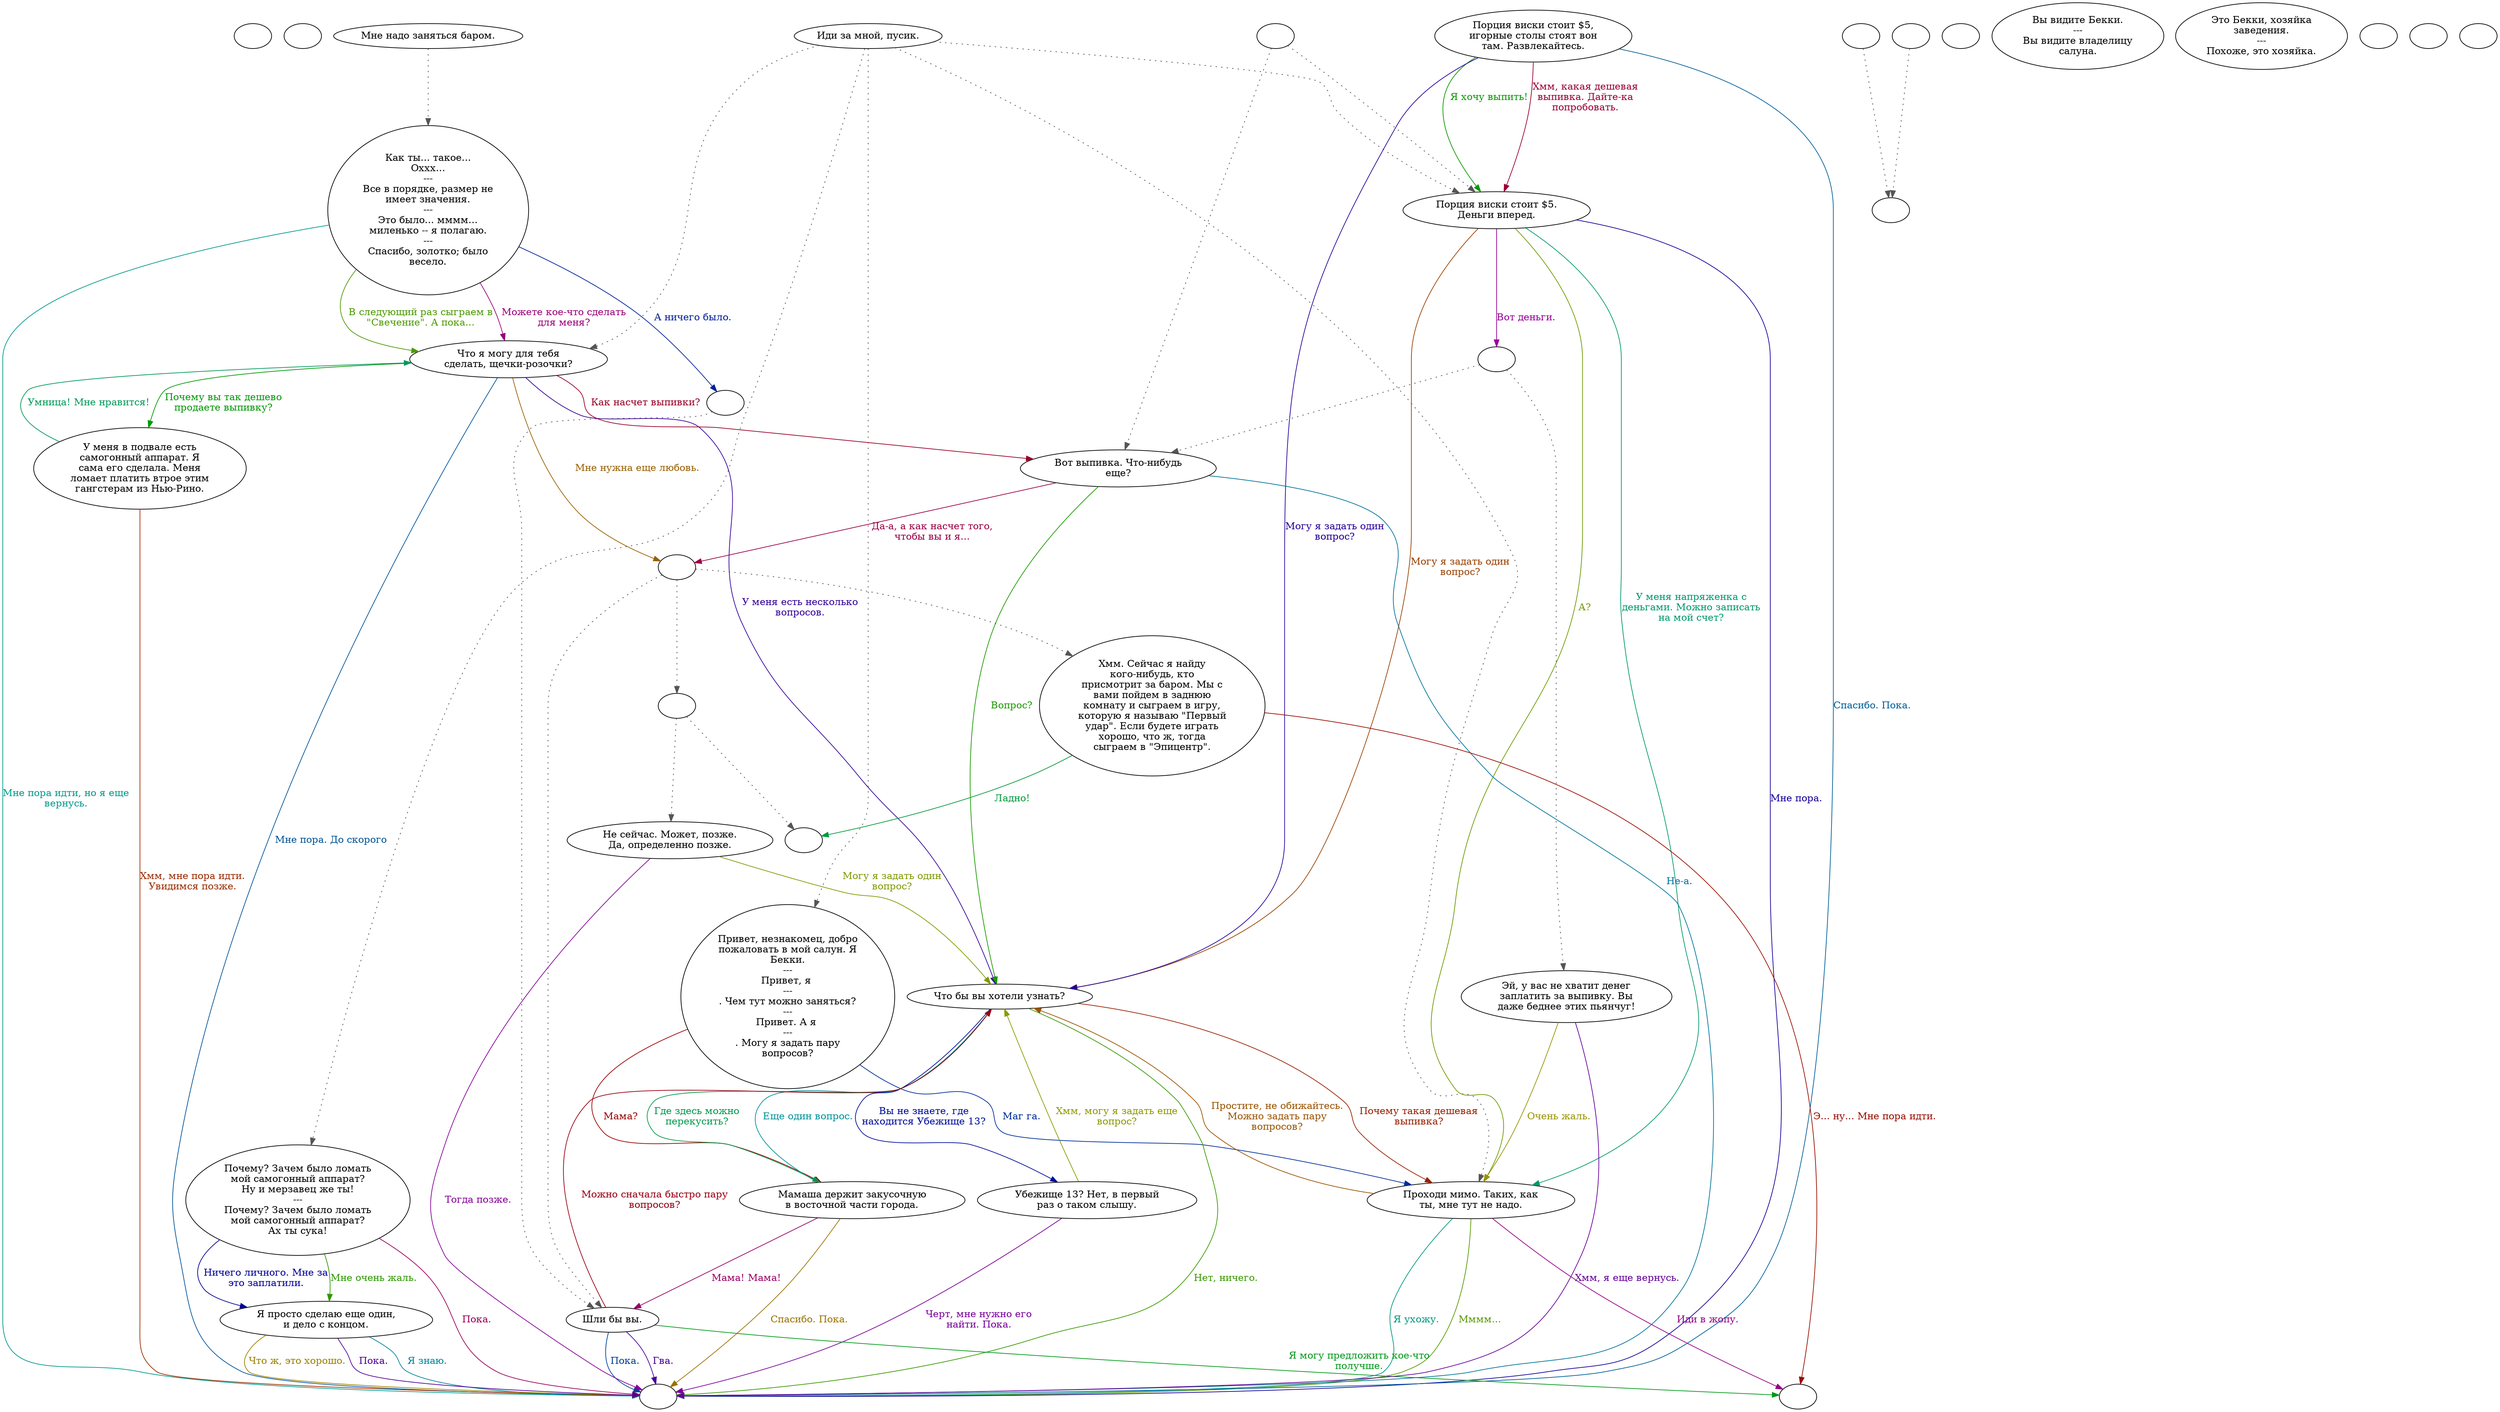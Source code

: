 digraph dcMaggie {
  "checkPartyMembersNearDoor" [style=filled       fillcolor="#FFFFFF"       color="#000000"]
  "checkPartyMembersNearDoor" [label=""]
  "start" [style=filled       fillcolor="#FFFFFF"       color="#000000"]
  "start" [label=""]
  "critter_p_proc" [style=filled       fillcolor="#FFFFFF"       color="#000000"]
  "critter_p_proc" -> "Node012" [style=dotted color="#555555"]
  "critter_p_proc" [label="Мне надо заняться баром."]
  "pickup_p_proc" [style=filled       fillcolor="#FFFFFF"       color="#000000"]
  "pickup_p_proc" -> "Node998" [style=dotted color="#555555"]
  "pickup_p_proc" [label=""]
  "talk_p_proc" [style=filled       fillcolor="#FFFFFF"       color="#000000"]
  "talk_p_proc" -> "Node001" [style=dotted color="#555555"]
  "talk_p_proc" -> "Node002" [style=dotted color="#555555"]
  "talk_p_proc" -> "Node016" [style=dotted color="#555555"]
  "talk_p_proc" -> "Node013" [style=dotted color="#555555"]
  "talk_p_proc" -> "Node008" [style=dotted color="#555555"]
  "talk_p_proc" [label="Иди за мной, пусик."]
  "destroy_p_proc" [style=filled       fillcolor="#FFFFFF"       color="#000000"]
  "destroy_p_proc" [label=""]
  "look_at_p_proc" [style=filled       fillcolor="#FFFFFF"       color="#000000"]
  "look_at_p_proc" [label="Вы видите Бекки.\n---\nВы видите владелицу\nсалуна."]
  "description_p_proc" [style=filled       fillcolor="#FFFFFF"       color="#000000"]
  "description_p_proc" [label="Это Бекки, хозяйка\nзаведения.\n---\nПохоже, это хозяйка."]
  "use_skill_on_p_proc" [style=filled       fillcolor="#FFFFFF"       color="#000000"]
  "use_skill_on_p_proc" [label=""]
  "damage_p_proc" [style=filled       fillcolor="#FFFFFF"       color="#000000"]
  "damage_p_proc" -> "Node998" [style=dotted color="#555555"]
  "damage_p_proc" [label=""]
  "map_enter_p_proc" [style=filled       fillcolor="#FFFFFF"       color="#000000"]
  "map_enter_p_proc" [label=""]
  "Node001" [style=filled       fillcolor="#FFFFFF"       color="#000000"]
  "Node001" [label="Привет, незнакомец, добро\nпожаловать в мой салун. Я\nБекки.\n---\nПривет, я \n---\n. Чем тут можно заняться?\n---\nПривет. А я \n---\n. Могу я задать пару\nвопросов?"]
  "Node001" -> "Node006" [label="Мама?" color="#990100" fontcolor="#990100"]
  "Node001" -> "Node002" [label="Маг га." color="#002C99" fontcolor="#002C99"]
  "Node002" [style=filled       fillcolor="#FFFFFF"       color="#000000"]
  "Node002" [label="Проходи мимо. Таких, как\nты, мне тут не надо."]
  "Node002" -> "Node999" [label="Мммм..." color="#599900" fontcolor="#599900"]
  "Node002" -> "Node996" [label="Иди в жопу." color="#990085" fontcolor="#990085"]
  "Node002" -> "Node999" [label="Я ухожу." color="#009980" fontcolor="#009980"]
  "Node002" -> "Node005" [label="Простите, не обижайтесь.\nМожно задать пару\nвопросов?" color="#995300" fontcolor="#995300"]
  "Node003" [style=filled       fillcolor="#FFFFFF"       color="#000000"]
  "Node003" [label="Порция виски стоит $5,\nигорные столы стоят вон\nтам. Развлекайтесь."]
  "Node003" -> "Node005" [label="Могу я задать один\nвопрос?" color="#270099" fontcolor="#270099"]
  "Node003" -> "Node008" [label="Я хочу выпить!" color="#069900" fontcolor="#069900"]
  "Node003" -> "Node008" [label="Хмм, какая дешевая\nвыпивка. Дайте-ка\nпопробовать." color="#990033" fontcolor="#990033"]
  "Node003" -> "Node999" [label="Спасибо. Пока." color="#005F99" fontcolor="#005F99"]
  "Node004" [style=filled       fillcolor="#FFFFFF"       color="#000000"]
  "Node004" [label="Убежище 13? Нет, в первый\nраз о таком слышу."]
  "Node004" -> "Node005" [label="Хмм, могу я задать еще\nвопрос?" color="#8C9900" fontcolor="#8C9900"]
  "Node004" -> "Node999" [label="Черт, мне нужно его\nнайти. Пока." color="#790099" fontcolor="#790099"]
  "Node005" [style=filled       fillcolor="#FFFFFF"       color="#000000"]
  "Node005" [label="Что бы вы хотели узнать?"]
  "Node005" -> "Node006" [label="Где здесь можно\nперекусить?" color="#00994D" fontcolor="#00994D"]
  "Node005" -> "Node002" [label="Почему такая дешевая\nвыпивка?" color="#992000" fontcolor="#992000"]
  "Node005" -> "Node004" [label="Вы не знаете, где\nнаходится Убежище 13?" color="#000D99" fontcolor="#000D99"]
  "Node005" -> "Node999" [label="Нет, ничего." color="#399900" fontcolor="#399900"]
  "Node006" [style=filled       fillcolor="#FFFFFF"       color="#000000"]
  "Node006" [label="Мамаша держит закусочную\nв восточной части города."]
  "Node006" -> "Node007" [label="Мама! Мама!" color="#990066" fontcolor="#990066"]
  "Node006" -> "Node005" [label="Еще один вопрос." color="#009299" fontcolor="#009299"]
  "Node006" -> "Node999" [label="Спасибо. Пока." color="#997300" fontcolor="#997300"]
  "Node007" [style=filled       fillcolor="#FFFFFF"       color="#000000"]
  "Node007" [label="Шли бы вы."]
  "Node007" -> "Node999" [label="Гва." color="#460099" fontcolor="#460099"]
  "Node007" -> "Node996" [label="Я могу предложить кое-что\nполучше." color="#00991A" fontcolor="#00991A"]
  "Node007" -> "Node005" [label="Можно сначала быстро пару\nвопросов?" color="#990013" fontcolor="#990013"]
  "Node007" -> "Node999" [label="Пока." color="#004099" fontcolor="#004099"]
  "Node008" [style=filled       fillcolor="#FFFFFF"       color="#000000"]
  "Node008" [label="Порция виски стоит $5.\nДеньги вперед."]
  "Node008" -> "Node002" [label="А?" color="#6C9900" fontcolor="#6C9900"]
  "Node008" -> "Node995" [label="Вот деньги." color="#990099" fontcolor="#990099"]
  "Node008" -> "Node002" [label="У меня напряженка с\nденьгами. Можно записать\nна мой счет?" color="#00996C" fontcolor="#00996C"]
  "Node008" -> "Node005" [label="Могу я задать один\nвопрос?" color="#994000" fontcolor="#994000"]
  "Node008" -> "Node999" [label="Мне пора." color="#130099" fontcolor="#130099"]
  "Node009" [style=filled       fillcolor="#FFFFFF"       color="#000000"]
  "Node009" [label="Вот выпивка. Что-нибудь\nеще?"]
  "Node009" -> "Node005" [label="Вопрос?" color="#1A9900" fontcolor="#1A9900"]
  "Node009" -> "Node994" [label="Да-а, а как насчет того,\nчтобы вы и я..." color="#990046" fontcolor="#990046"]
  "Node009" -> "Node999" [label="Не-а." color="#007399" fontcolor="#007399"]
  "Node010" [style=filled       fillcolor="#FFFFFF"       color="#000000"]
  "Node010" [label="Эй, у вас не хватит денег\nзаплатить за выпивку. Вы\nдаже беднее этих пьянчуг!"]
  "Node010" -> "Node002" [label="Очень жаль." color="#999300" fontcolor="#999300"]
  "Node010" -> "Node999" [label="Хмм, я еще вернусь." color="#660099" fontcolor="#660099"]
  "Node011" [style=filled       fillcolor="#FFFFFF"       color="#000000"]
  "Node011" [label="Хмм. Сейчас я найду\nкого-нибудь, кто\nприсмотрит за баром. Мы с\nвами пойдем в заднюю\nкомнату и сыграем в игру,\nкоторую я называю \"Первый\nудар\". Если будете играть\nхорошо, что ж, тогда\nсыграем в \"Эпицентр\"."]
  "Node011" -> "Node991" [label="Ладно!" color="#009939" fontcolor="#009939"]
  "Node011" -> "Node996" [label="Э... ну... Мне пора идти." color="#990D00" fontcolor="#990D00"]
  "Node012" [style=filled       fillcolor="#FFFFFF"       color="#000000"]
  "Node012" [label="Как ты... такое...\nОххх...\n---\nВсе в порядке, размер не\nимеет значения.\n---\nЭто было... мммм...\nмиленько -- я полагаю.\n---\nСпасибо, золотко; было\nвесело."]
  "Node012" -> "Node993" [label="А ничего было." color="#002099" fontcolor="#002099"]
  "Node012" -> "Node013" [label="В следующий раз сыграем в\n\"Свечение\". А пока..." color="#4D9900" fontcolor="#4D9900"]
  "Node012" -> "Node013" [label="Можете кое-что сделать\nдля меня?" color="#990079" fontcolor="#990079"]
  "Node012" -> "Node999" [label="Мне пора идти, но я еще\nвернусь." color="#00998C" fontcolor="#00998C"]
  "Node013" [style=filled       fillcolor="#FFFFFF"       color="#000000"]
  "Node013" [label="Что я могу для тебя\nсделать, щечки-розочки?"]
  "Node013" -> "Node994" [label="Мне нужна еще любовь." color="#995F00" fontcolor="#995F00"]
  "Node013" -> "Node005" [label="У меня есть несколько\nвопросов." color="#330099" fontcolor="#330099"]
  "Node013" -> "Node015" [label="Почему вы так дешево\nпродаете выпивку?" color="#009906" fontcolor="#009906"]
  "Node013" -> "Node009" [label="Как насчет выпивки?" color="#990027" fontcolor="#990027"]
  "Node013" -> "Node999" [label="Мне пора. До скорого" color="#005399" fontcolor="#005399"]
  "Node014" [style=filled       fillcolor="#FFFFFF"       color="#000000"]
  "Node014" [label="Не сейчас. Может, позже.\nДа, определенно позже."]
  "Node014" -> "Node005" [label="Могу я задать один\nвопрос?" color="#809900" fontcolor="#809900"]
  "Node014" -> "Node999" [label="Тогда позже." color="#860099" fontcolor="#860099"]
  "Node015" [style=filled       fillcolor="#FFFFFF"       color="#000000"]
  "Node015" [label="У меня в подвале есть\nсамогонный аппарат. Я\nсама его сделала. Меня\nломает платить втрое этим\nгангстерам из Нью-Рино."]
  "Node015" -> "Node013" [label="Умница! Мне нравится!" color="#009959" fontcolor="#009959"]
  "Node015" -> "Node999" [label="Хмм, мне пора идти.\nУвидимся позже." color="#992C00" fontcolor="#992C00"]
  "Node016" [style=filled       fillcolor="#FFFFFF"       color="#000000"]
  "Node016" [label="Почему? Зачем было ломать\nмой самогонный аппарат?\nНу и мерзавец же ты!\n---\nПочему? Зачем было ломать\nмой самогонный аппарат?\nАх ты сука!"]
  "Node016" -> "Node017" [label="Ничего личного. Мне за\nэто заплатили." color="#000099" fontcolor="#000099"]
  "Node016" -> "Node017" [label="Мне очень жаль." color="#2D9900" fontcolor="#2D9900"]
  "Node016" -> "Node999" [label="Пока." color="#99005A" fontcolor="#99005A"]
  "Node017" [style=filled       fillcolor="#FFFFFF"       color="#000000"]
  "Node017" [label="Я просто сделаю еще один,\nи дело с концом."]
  "Node017" -> "Node999" [label="Я знаю." color="#008699" fontcolor="#008699"]
  "Node017" -> "Node999" [label="Что ж, это хорошо." color="#997F00" fontcolor="#997F00"]
  "Node017" -> "Node999" [label="Пока." color="#520099" fontcolor="#520099"]
  "Node018" [style=filled       fillcolor="#FFFFFF"       color="#000000"]
  "Node018" [label=""]
  "Node998" [style=filled       fillcolor="#FFFFFF"       color="#000000"]
  "Node998" [label=""]
  "Node996" [style=filled       fillcolor="#FFFFFF"       color="#000000"]
  "Node996" [label=""]
  "Node995" [style=filled       fillcolor="#FFFFFF"       color="#000000"]
  "Node995" -> "Node009" [style=dotted color="#555555"]
  "Node995" -> "Node010" [style=dotted color="#555555"]
  "Node995" [label=""]
  "Node994" [style=filled       fillcolor="#FFFFFF"       color="#000000"]
  "Node994" -> "Node992" [style=dotted color="#555555"]
  "Node994" -> "Node011" [style=dotted color="#555555"]
  "Node994" -> "Node007" [style=dotted color="#555555"]
  "Node994" [label=""]
  "Node993" [style=filled       fillcolor="#FFFFFF"       color="#000000"]
  "Node993" -> "Node007" [style=dotted color="#555555"]
  "Node993" [label=""]
  "Node992" [style=filled       fillcolor="#FFFFFF"       color="#000000"]
  "Node992" -> "Node991" [style=dotted color="#555555"]
  "Node992" -> "Node014" [style=dotted color="#555555"]
  "Node992" [label=""]
  "Node991" [style=filled       fillcolor="#FFFFFF"       color="#000000"]
  "Node991" [label=""]
  "Node999" [style=filled       fillcolor="#FFFFFF"       color="#000000"]
  "Node999" [label=""]
  "Node990" [style=filled       fillcolor="#FFFFFF"       color="#000000"]
  "Node990" -> "Node009" [style=dotted color="#555555"]
  "Node990" -> "Node008" [style=dotted color="#555555"]
  "Node990" [label=""]
}
